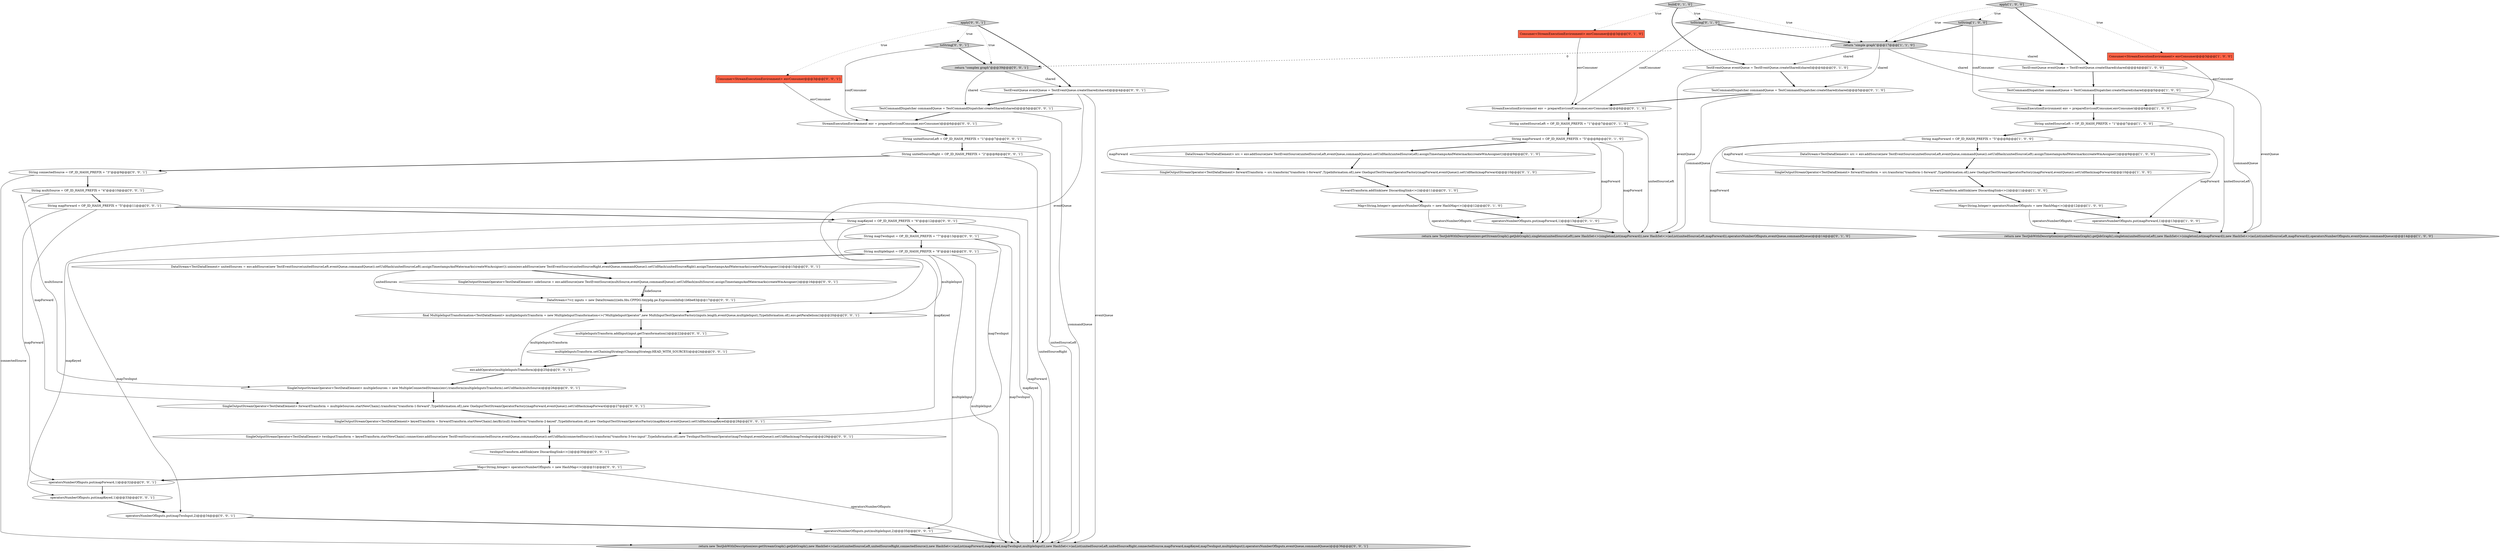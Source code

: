 digraph {
56 [style = filled, label = "final MultipleInputTransformation<TestDataElement> multipleInputsTransform = new MultipleInputTransformation<>(\"MultipleInputOperator\",new MultiInputTestOperatorFactory(inputs.length,eventQueue,multipleInput),TypeInformation.of(),env.getParallelism())@@@20@@@['0', '0', '1']", fillcolor = white, shape = ellipse image = "AAA0AAABBB3BBB"];
46 [style = filled, label = "DataStream<?>(( inputs = new DataStream((((edu.fdu.CPPDG.tinypdg.pe.ExpressionInfo@1b6be83@@@17@@@['0', '0', '1']", fillcolor = white, shape = ellipse image = "AAA0AAABBB3BBB"];
22 [style = filled, label = "SingleOutputStreamOperator<TestDataElement> forwardTransform = src.transform(\"transform-1-forward\",TypeInformation.of(),new OneInputTestStreamOperatorFactory(mapForward,eventQueue)).setUidHash(mapForward)@@@10@@@['0', '1', '0']", fillcolor = white, shape = ellipse image = "AAA0AAABBB2BBB"];
15 [style = filled, label = "TestEventQueue eventQueue = TestEventQueue.createShared(shared)@@@4@@@['0', '1', '0']", fillcolor = white, shape = ellipse image = "AAA0AAABBB2BBB"];
28 [style = filled, label = "operatorsNumberOfInputs.put(mapForward,1)@@@13@@@['0', '1', '0']", fillcolor = white, shape = ellipse image = "AAA0AAABBB2BBB"];
33 [style = filled, label = "String mapForward = OP_ID_HASH_PREFIX + \"5\"@@@11@@@['0', '0', '1']", fillcolor = white, shape = ellipse image = "AAA0AAABBB3BBB"];
45 [style = filled, label = "String multipleInput = OP_ID_HASH_PREFIX + \"8\"@@@14@@@['0', '0', '1']", fillcolor = white, shape = ellipse image = "AAA0AAABBB3BBB"];
11 [style = filled, label = "return \"simple graph\"@@@17@@@['1', '1', '0']", fillcolor = lightgray, shape = ellipse image = "AAA0AAABBB1BBB"];
44 [style = filled, label = "String unitedSourceLeft = OP_ID_HASH_PREFIX + \"1\"@@@7@@@['0', '0', '1']", fillcolor = white, shape = ellipse image = "AAA0AAABBB3BBB"];
13 [style = filled, label = "String mapForward = OP_ID_HASH_PREFIX + \"5\"@@@8@@@['1', '0', '0']", fillcolor = white, shape = ellipse image = "AAA0AAABBB1BBB"];
40 [style = filled, label = "DataStream<TestDataElement> unitedSources = env.addSource(new TestEventSource(unitedSourceLeft,eventQueue,commandQueue)).setUidHash(unitedSourceLeft).assignTimestampsAndWatermarks(createWmAssigner()).union(env.addSource(new TestEventSource(unitedSourceRight,eventQueue,commandQueue)).setUidHash(unitedSourceRight).assignTimestampsAndWatermarks(createWmAssigner()))@@@15@@@['0', '0', '1']", fillcolor = white, shape = ellipse image = "AAA0AAABBB3BBB"];
31 [style = filled, label = "operatorsNumberOfInputs.put(mapKeyed,1)@@@33@@@['0', '0', '1']", fillcolor = white, shape = ellipse image = "AAA0AAABBB3BBB"];
58 [style = filled, label = "SingleOutputStreamOperator<TestDataElement> keyedTransform = forwardTransform.startNewChain().keyBy(null).transform(\"transform-2-keyed\",TypeInformation.of(),new OneInputTestStreamOperatorFactory(mapKeyed,eventQueue)).setUidHash(mapKeyed)@@@28@@@['0', '0', '1']", fillcolor = white, shape = ellipse image = "AAA0AAABBB3BBB"];
35 [style = filled, label = "operatorsNumberOfInputs.put(multipleInput,2)@@@35@@@['0', '0', '1']", fillcolor = white, shape = ellipse image = "AAA0AAABBB3BBB"];
59 [style = filled, label = "String unitedSourceRight = OP_ID_HASH_PREFIX + \"2\"@@@8@@@['0', '0', '1']", fillcolor = white, shape = ellipse image = "AAA0AAABBB3BBB"];
14 [style = filled, label = "return new TestJobWithDescription(env.getStreamGraph().getJobGraph(),singleton(unitedSourceLeft),new HashSet<>(singletonList(mapForward)),new HashSet<>(asList(unitedSourceLeft,mapForward)),operatorsNumberOfInputs,eventQueue,commandQueue)@@@14@@@['1', '0', '0']", fillcolor = lightgray, shape = ellipse image = "AAA0AAABBB1BBB"];
51 [style = filled, label = "SingleOutputStreamOperator<TestDataElement> forwardTransform = multipleSources.startNewChain().transform(\"transform-1-forward\",TypeInformation.of(),new OneInputTestStreamOperatorFactory(mapForward,eventQueue)).setUidHash(mapForward)@@@27@@@['0', '0', '1']", fillcolor = white, shape = ellipse image = "AAA0AAABBB3BBB"];
24 [style = filled, label = "String mapForward = OP_ID_HASH_PREFIX + \"5\"@@@8@@@['0', '1', '0']", fillcolor = white, shape = ellipse image = "AAA0AAABBB2BBB"];
43 [style = filled, label = "apply['0', '0', '1']", fillcolor = lightgray, shape = diamond image = "AAA0AAABBB3BBB"];
34 [style = filled, label = "operatorsNumberOfInputs.put(mapTwoInput,2)@@@34@@@['0', '0', '1']", fillcolor = white, shape = ellipse image = "AAA0AAABBB3BBB"];
26 [style = filled, label = "Consumer<StreamExecutionEnvironment> envConsumer@@@3@@@['0', '1', '0']", fillcolor = tomato, shape = box image = "AAA0AAABBB2BBB"];
4 [style = filled, label = "apply['1', '0', '0']", fillcolor = lightgray, shape = diamond image = "AAA0AAABBB1BBB"];
17 [style = filled, label = "return new TestJobWithDescription(env.getStreamGraph().getJobGraph(),singleton(unitedSourceLeft),new HashSet<>(singletonList(mapForward)),new HashSet<>(asList(unitedSourceLeft,mapForward)),operatorsNumberOfInputs,eventQueue,commandQueue)@@@14@@@['0', '1', '0']", fillcolor = lightgray, shape = ellipse image = "AAA0AAABBB2BBB"];
60 [style = filled, label = "return new TestJobWithDescription(env.getStreamGraph().getJobGraph(),new HashSet<>(asList(unitedSourceLeft,unitedSourceRight,connectedSource)),new HashSet<>(asList(mapForward,mapKeyed,mapTwoInput,multipleInput)),new HashSet<>(asList(unitedSourceLeft,unitedSourceRight,connectedSource,mapForward,mapKeyed,mapTwoInput,multipleInput)),operatorsNumberOfInputs,eventQueue,commandQueue)@@@36@@@['0', '0', '1']", fillcolor = lightgray, shape = ellipse image = "AAA0AAABBB3BBB"];
23 [style = filled, label = "forwardTransform.addSink(new DiscardingSink<>())@@@11@@@['0', '1', '0']", fillcolor = white, shape = ellipse image = "AAA0AAABBB2BBB"];
32 [style = filled, label = "String multiSource = OP_ID_HASH_PREFIX + \"4\"@@@10@@@['0', '0', '1']", fillcolor = white, shape = ellipse image = "AAA0AAABBB3BBB"];
12 [style = filled, label = "Consumer<StreamExecutionEnvironment> envConsumer@@@3@@@['1', '0', '0']", fillcolor = tomato, shape = box image = "AAA0AAABBB1BBB"];
41 [style = filled, label = "multipleInputsTransform.setChainingStrategy(ChainingStrategy.HEAD_WITH_SOURCES)@@@24@@@['0', '0', '1']", fillcolor = white, shape = ellipse image = "AAA0AAABBB3BBB"];
25 [style = filled, label = "toString['0', '1', '0']", fillcolor = lightgray, shape = diamond image = "AAA0AAABBB2BBB"];
49 [style = filled, label = "multipleInputsTransform.addInput(input.getTransformation())@@@22@@@['0', '0', '1']", fillcolor = white, shape = ellipse image = "AAA0AAABBB3BBB"];
37 [style = filled, label = "Map<String,Integer> operatorsNumberOfInputs = new HashMap<>()@@@31@@@['0', '0', '1']", fillcolor = white, shape = ellipse image = "AAA0AAABBB3BBB"];
8 [style = filled, label = "DataStream<TestDataElement> src = env.addSource(new TestEventSource(unitedSourceLeft,eventQueue,commandQueue)).setUidHash(unitedSourceLeft).assignTimestampsAndWatermarks(createWmAssigner())@@@9@@@['1', '0', '0']", fillcolor = white, shape = ellipse image = "AAA0AAABBB1BBB"];
10 [style = filled, label = "operatorsNumberOfInputs.put(mapForward,1)@@@13@@@['1', '0', '0']", fillcolor = white, shape = ellipse image = "AAA0AAABBB1BBB"];
57 [style = filled, label = "Consumer<StreamExecutionEnvironment> envConsumer@@@3@@@['0', '0', '1']", fillcolor = tomato, shape = box image = "AAA0AAABBB3BBB"];
9 [style = filled, label = "SingleOutputStreamOperator<TestDataElement> forwardTransform = src.transform(\"transform-1-forward\",TypeInformation.of(),new OneInputTestStreamOperatorFactory(mapForward,eventQueue)).setUidHash(mapForward)@@@10@@@['1', '0', '0']", fillcolor = white, shape = ellipse image = "AAA0AAABBB1BBB"];
30 [style = filled, label = "String mapKeyed = OP_ID_HASH_PREFIX + \"6\"@@@12@@@['0', '0', '1']", fillcolor = white, shape = ellipse image = "AAA0AAABBB3BBB"];
39 [style = filled, label = "String connectedSource = OP_ID_HASH_PREFIX + \"3\"@@@9@@@['0', '0', '1']", fillcolor = white, shape = ellipse image = "AAA0AAABBB3BBB"];
6 [style = filled, label = "StreamExecutionEnvironment env = prepareEnv(confConsumer,envConsumer)@@@6@@@['1', '0', '0']", fillcolor = white, shape = ellipse image = "AAA0AAABBB1BBB"];
47 [style = filled, label = "TestCommandDispatcher commandQueue = TestCommandDispatcher.createShared(shared)@@@5@@@['0', '0', '1']", fillcolor = white, shape = ellipse image = "AAA0AAABBB3BBB"];
5 [style = filled, label = "Map<String,Integer> operatorsNumberOfInputs = new HashMap<>()@@@12@@@['1', '0', '0']", fillcolor = white, shape = ellipse image = "AAA0AAABBB1BBB"];
50 [style = filled, label = "env.addOperator(multipleInputsTransform)@@@25@@@['0', '0', '1']", fillcolor = white, shape = ellipse image = "AAA0AAABBB3BBB"];
55 [style = filled, label = "String mapTwoInput = OP_ID_HASH_PREFIX + \"7\"@@@13@@@['0', '0', '1']", fillcolor = white, shape = ellipse image = "AAA0AAABBB3BBB"];
52 [style = filled, label = "SingleOutputStreamOperator<TestDataElement> multipleSources = new MultipleConnectedStreams(env).transform(multipleInputsTransform).setUidHash(multiSource)@@@26@@@['0', '0', '1']", fillcolor = white, shape = ellipse image = "AAA0AAABBB3BBB"];
53 [style = filled, label = "TestEventQueue eventQueue = TestEventQueue.createShared(shared)@@@4@@@['0', '0', '1']", fillcolor = white, shape = ellipse image = "AAA0AAABBB3BBB"];
19 [style = filled, label = "build['0', '1', '0']", fillcolor = lightgray, shape = diamond image = "AAA0AAABBB2BBB"];
16 [style = filled, label = "TestCommandDispatcher commandQueue = TestCommandDispatcher.createShared(shared)@@@5@@@['0', '1', '0']", fillcolor = white, shape = ellipse image = "AAA0AAABBB2BBB"];
61 [style = filled, label = "operatorsNumberOfInputs.put(mapForward,1)@@@32@@@['0', '0', '1']", fillcolor = white, shape = ellipse image = "AAA0AAABBB3BBB"];
29 [style = filled, label = "return \"complex graph\"@@@39@@@['0', '0', '1']", fillcolor = lightgray, shape = ellipse image = "AAA0AAABBB3BBB"];
1 [style = filled, label = "toString['1', '0', '0']", fillcolor = lightgray, shape = diamond image = "AAA0AAABBB1BBB"];
20 [style = filled, label = "Map<String,Integer> operatorsNumberOfInputs = new HashMap<>()@@@12@@@['0', '1', '0']", fillcolor = white, shape = ellipse image = "AAA0AAABBB2BBB"];
3 [style = filled, label = "TestEventQueue eventQueue = TestEventQueue.createShared(shared)@@@4@@@['1', '0', '0']", fillcolor = white, shape = ellipse image = "AAA0AAABBB1BBB"];
38 [style = filled, label = "SingleOutputStreamOperator<TestDataElement> twoInputTransform = keyedTransform.startNewChain().connect(env.addSource(new TestEventSource(connectedSource,eventQueue,commandQueue)).setUidHash(connectedSource)).transform(\"transform-3-two-input\",TypeInformation.of(),new TwoInputTestStreamOperator(mapTwoInput,eventQueue)).setUidHash(mapTwoInput)@@@29@@@['0', '0', '1']", fillcolor = white, shape = ellipse image = "AAA0AAABBB3BBB"];
0 [style = filled, label = "forwardTransform.addSink(new DiscardingSink<>())@@@11@@@['1', '0', '0']", fillcolor = white, shape = ellipse image = "AAA0AAABBB1BBB"];
7 [style = filled, label = "String unitedSourceLeft = OP_ID_HASH_PREFIX + \"1\"@@@7@@@['1', '0', '0']", fillcolor = white, shape = ellipse image = "AAA0AAABBB1BBB"];
18 [style = filled, label = "DataStream<TestDataElement> src = env.addSource(new TestEventSource(unitedSourceLeft,eventQueue,commandQueue)).setUidHash(unitedSourceLeft).assignTimestampsAndWatermarks(createWmAssigner())@@@9@@@['0', '1', '0']", fillcolor = white, shape = ellipse image = "AAA0AAABBB2BBB"];
2 [style = filled, label = "TestCommandDispatcher commandQueue = TestCommandDispatcher.createShared(shared)@@@5@@@['1', '0', '0']", fillcolor = white, shape = ellipse image = "AAA0AAABBB1BBB"];
27 [style = filled, label = "StreamExecutionEnvironment env = prepareEnv(confConsumer,envConsumer)@@@6@@@['0', '1', '0']", fillcolor = white, shape = ellipse image = "AAA0AAABBB2BBB"];
54 [style = filled, label = "twoInputTransform.addSink(new DiscardingSink<>())@@@30@@@['0', '0', '1']", fillcolor = white, shape = ellipse image = "AAA0AAABBB3BBB"];
21 [style = filled, label = "String unitedSourceLeft = OP_ID_HASH_PREFIX + \"1\"@@@7@@@['0', '1', '0']", fillcolor = white, shape = ellipse image = "AAA0AAABBB2BBB"];
42 [style = filled, label = "toString['0', '0', '1']", fillcolor = lightgray, shape = diamond image = "AAA0AAABBB3BBB"];
36 [style = filled, label = "SingleOutputStreamOperator<TestDataElement> sideSource = env.addSource(new TestEventSource(multiSource,eventQueue,commandQueue)).setUidHash(multiSource).assignTimestampsAndWatermarks(createWmAssigner())@@@16@@@['0', '0', '1']", fillcolor = white, shape = ellipse image = "AAA0AAABBB3BBB"];
48 [style = filled, label = "StreamExecutionEnvironment env = prepareEnv(confConsumer,envConsumer)@@@6@@@['0', '0', '1']", fillcolor = white, shape = ellipse image = "AAA0AAABBB3BBB"];
11->15 [style = solid, label="shared"];
45->35 [style = solid, label="multipleInput"];
4->1 [style = dotted, label="true"];
44->60 [style = solid, label="unitedSourceLeft"];
2->6 [style = bold, label=""];
24->17 [style = solid, label="mapForward"];
53->47 [style = bold, label=""];
21->24 [style = bold, label=""];
42->29 [style = bold, label=""];
36->46 [style = solid, label="sideSource"];
42->48 [style = solid, label="confConsumer"];
13->10 [style = solid, label="mapForward"];
24->22 [style = solid, label="mapForward"];
18->22 [style = bold, label=""];
19->11 [style = dotted, label="true"];
43->53 [style = bold, label=""];
54->37 [style = bold, label=""];
29->47 [style = solid, label="shared"];
24->28 [style = solid, label="mapForward"];
37->60 [style = solid, label="operatorsNumberOfInputs"];
15->17 [style = solid, label="eventQueue"];
19->15 [style = bold, label=""];
20->17 [style = solid, label="operatorsNumberOfInputs"];
12->6 [style = solid, label="envConsumer"];
5->10 [style = bold, label=""];
4->3 [style = bold, label=""];
33->61 [style = solid, label="mapForward"];
47->48 [style = bold, label=""];
10->14 [style = bold, label=""];
32->52 [style = solid, label="multiSource"];
47->60 [style = solid, label="commandQueue"];
1->6 [style = solid, label="confConsumer"];
48->44 [style = bold, label=""];
59->39 [style = bold, label=""];
59->60 [style = solid, label="unitedSourceRight"];
51->58 [style = bold, label=""];
30->31 [style = solid, label="mapKeyed"];
24->18 [style = bold, label=""];
11->3 [style = solid, label="shared"];
22->23 [style = bold, label=""];
37->61 [style = bold, label=""];
40->46 [style = solid, label="unitedSources"];
1->11 [style = bold, label=""];
36->46 [style = bold, label=""];
3->2 [style = bold, label=""];
33->30 [style = bold, label=""];
49->41 [style = bold, label=""];
33->60 [style = solid, label="mapForward"];
30->58 [style = solid, label="mapKeyed"];
34->35 [style = bold, label=""];
52->51 [style = bold, label=""];
55->38 [style = solid, label="mapTwoInput"];
45->60 [style = solid, label="multipleInput"];
53->56 [style = solid, label="eventQueue"];
6->7 [style = bold, label=""];
41->50 [style = bold, label=""];
7->14 [style = solid, label="unitedSourceLeft"];
26->27 [style = solid, label="envConsumer"];
19->26 [style = dotted, label="true"];
23->20 [style = bold, label=""];
46->56 [style = bold, label=""];
16->27 [style = bold, label=""];
16->17 [style = solid, label="commandQueue"];
38->54 [style = bold, label=""];
13->14 [style = solid, label="mapForward"];
4->11 [style = dotted, label="true"];
53->60 [style = solid, label="eventQueue"];
56->50 [style = solid, label="multipleInputsTransform"];
11->16 [style = solid, label="shared"];
39->60 [style = solid, label="connectedSource"];
32->33 [style = bold, label=""];
31->34 [style = bold, label=""];
58->38 [style = bold, label=""];
29->53 [style = solid, label="shared"];
40->36 [style = bold, label=""];
11->2 [style = solid, label="shared"];
39->32 [style = bold, label=""];
28->17 [style = bold, label=""];
35->60 [style = bold, label=""];
4->12 [style = dotted, label="true"];
27->21 [style = bold, label=""];
45->40 [style = bold, label=""];
21->17 [style = solid, label="unitedSourceLeft"];
0->5 [style = bold, label=""];
7->13 [style = bold, label=""];
57->48 [style = solid, label="envConsumer"];
19->25 [style = dotted, label="true"];
56->49 [style = bold, label=""];
55->60 [style = solid, label="mapTwoInput"];
9->0 [style = bold, label=""];
13->9 [style = solid, label="mapForward"];
61->31 [style = bold, label=""];
20->28 [style = bold, label=""];
11->29 [style = dashed, label="0"];
30->60 [style = solid, label="mapKeyed"];
33->51 [style = solid, label="mapForward"];
5->14 [style = solid, label="operatorsNumberOfInputs"];
43->42 [style = dotted, label="true"];
15->16 [style = bold, label=""];
50->52 [style = bold, label=""];
43->29 [style = dotted, label="true"];
55->34 [style = solid, label="mapTwoInput"];
2->14 [style = solid, label="commandQueue"];
30->55 [style = bold, label=""];
25->27 [style = solid, label="confConsumer"];
25->11 [style = bold, label=""];
8->9 [style = bold, label=""];
3->14 [style = solid, label="eventQueue"];
13->8 [style = bold, label=""];
45->56 [style = solid, label="multipleInput"];
55->45 [style = bold, label=""];
43->57 [style = dotted, label="true"];
44->59 [style = bold, label=""];
}
